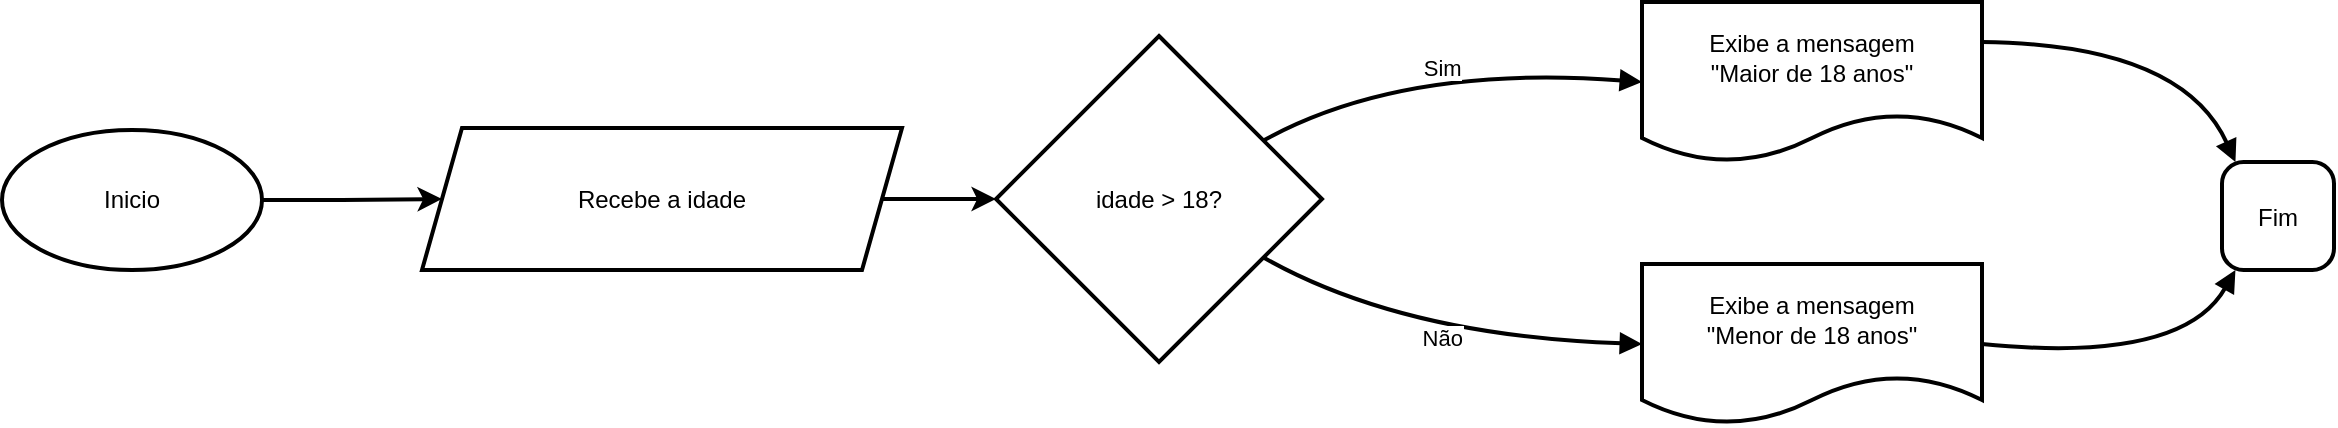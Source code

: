 <mxfile version="26.0.16">
  <diagram name="Página-1" id="7TQEwST2vA1aQfWyUec5">
    <mxGraphModel dx="2161" dy="713" grid="1" gridSize="10" guides="1" tooltips="1" connect="1" arrows="1" fold="1" page="1" pageScale="1" pageWidth="850" pageHeight="1100" math="0" shadow="0">
      <root>
        <mxCell id="0" />
        <mxCell id="1" parent="0" />
        <mxCell id="4" value="idade &gt; 18?" style="rhombus;strokeWidth=2;whiteSpace=wrap;" parent="1" vertex="1">
          <mxGeometry x="407" y="96" width="163" height="163" as="geometry" />
        </mxCell>
        <mxCell id="8" value="Fim" style="rounded=1;arcSize=20;strokeWidth=2" parent="1" vertex="1">
          <mxGeometry x="1020" y="159" width="56" height="54" as="geometry" />
        </mxCell>
        <mxCell id="12" value="Sim" style="curved=1;startArrow=none;endArrow=block;exitX=1;exitY=0.22;entryX=0;entryY=0.5;entryDx=0;entryDy=0;strokeWidth=2;" parent="1" source="4" target="fKsPuileImGHKrqJPeaW-25" edge="1">
          <mxGeometry relative="1" as="geometry">
            <Array as="points">
              <mxPoint x="610" y="110" />
            </Array>
            <mxPoint x="730" y="112.0" as="targetPoint" />
          </mxGeometry>
        </mxCell>
        <mxCell id="15" value="" style="curved=1;startArrow=none;endArrow=block;exitX=1;exitY=0.25;entryX=0.12;entryY=0;strokeWidth=2;exitDx=0;exitDy=0;" parent="1" source="fKsPuileImGHKrqJPeaW-25" target="8" edge="1">
          <mxGeometry relative="1" as="geometry">
            <Array as="points">
              <mxPoint x="1000" y="100" />
            </Array>
            <mxPoint x="910" y="111.46" as="sourcePoint" />
          </mxGeometry>
        </mxCell>
        <mxCell id="16" value="Não" style="curved=1;startArrow=none;endArrow=block;exitX=1;exitY=0.78;entryX=0;entryY=0.5;strokeWidth=2;entryDx=0;entryDy=0;" parent="1" source="4" target="fKsPuileImGHKrqJPeaW-26" edge="1">
          <mxGeometry relative="1" as="geometry">
            <Array as="points">
              <mxPoint x="610" y="246" />
            </Array>
            <mxPoint x="720" y="247.0" as="targetPoint" />
          </mxGeometry>
        </mxCell>
        <mxCell id="17" value="" style="curved=1;startArrow=none;endArrow=block;exitX=1;exitY=0.5;entryX=0.12;entryY=1;strokeWidth=2;exitDx=0;exitDy=0;" parent="1" source="fKsPuileImGHKrqJPeaW-26" target="8" edge="1">
          <mxGeometry relative="1" as="geometry">
            <Array as="points">
              <mxPoint x="1000" y="260" />
            </Array>
            <mxPoint x="928" y="247.0" as="sourcePoint" />
          </mxGeometry>
        </mxCell>
        <mxCell id="fKsPuileImGHKrqJPeaW-23" style="edgeStyle=orthogonalEdgeStyle;rounded=0;orthogonalLoop=1;jettySize=auto;html=1;exitX=1;exitY=0.5;exitDx=0;exitDy=0;entryX=0;entryY=0.5;entryDx=0;entryDy=0;strokeWidth=2;" edge="1" parent="1" source="fKsPuileImGHKrqJPeaW-18" target="4">
          <mxGeometry relative="1" as="geometry" />
        </mxCell>
        <mxCell id="fKsPuileImGHKrqJPeaW-18" value="&lt;span style=&quot;text-wrap-mode: nowrap;&quot;&gt;Recebe a idade&lt;/span&gt;" style="shape=parallelogram;perimeter=parallelogramPerimeter;whiteSpace=wrap;html=1;fixedSize=1;strokeWidth=2;" vertex="1" parent="1">
          <mxGeometry x="120" y="142" width="240" height="71" as="geometry" />
        </mxCell>
        <mxCell id="fKsPuileImGHKrqJPeaW-24" style="edgeStyle=orthogonalEdgeStyle;rounded=0;orthogonalLoop=1;jettySize=auto;html=1;exitX=1;exitY=0.5;exitDx=0;exitDy=0;entryX=0;entryY=0.5;entryDx=0;entryDy=0;strokeWidth=2;" edge="1" parent="1" source="fKsPuileImGHKrqJPeaW-21" target="fKsPuileImGHKrqJPeaW-18">
          <mxGeometry relative="1" as="geometry" />
        </mxCell>
        <mxCell id="fKsPuileImGHKrqJPeaW-21" value="Inicio" style="ellipse;whiteSpace=wrap;html=1;strokeWidth=2;" vertex="1" parent="1">
          <mxGeometry x="-90" y="143" width="130" height="70" as="geometry" />
        </mxCell>
        <mxCell id="fKsPuileImGHKrqJPeaW-25" value="&lt;span style=&quot;text-wrap-mode: nowrap;&quot;&gt;Exibe a mensagem&lt;/span&gt;&lt;br style=&quot;padding: 0px; margin: 0px; text-wrap-mode: nowrap;&quot;&gt;&lt;span style=&quot;text-wrap-mode: nowrap;&quot;&gt;&quot;Maior de 18 anos&quot;&lt;/span&gt;" style="shape=document;whiteSpace=wrap;html=1;boundedLbl=1;strokeWidth=2;" vertex="1" parent="1">
          <mxGeometry x="730" y="79" width="170" height="80" as="geometry" />
        </mxCell>
        <mxCell id="fKsPuileImGHKrqJPeaW-26" value="&lt;span style=&quot;text-wrap-mode: nowrap;&quot;&gt;Exibe a mensagem&lt;/span&gt;&lt;br style=&quot;padding: 0px; margin: 0px; text-wrap-mode: nowrap;&quot;&gt;&lt;span style=&quot;text-wrap-mode: nowrap;&quot;&gt;&quot;Menor de 18 anos&quot;&lt;/span&gt;" style="shape=document;whiteSpace=wrap;html=1;boundedLbl=1;strokeWidth=2;" vertex="1" parent="1">
          <mxGeometry x="730" y="210" width="170" height="80" as="geometry" />
        </mxCell>
      </root>
    </mxGraphModel>
  </diagram>
</mxfile>
